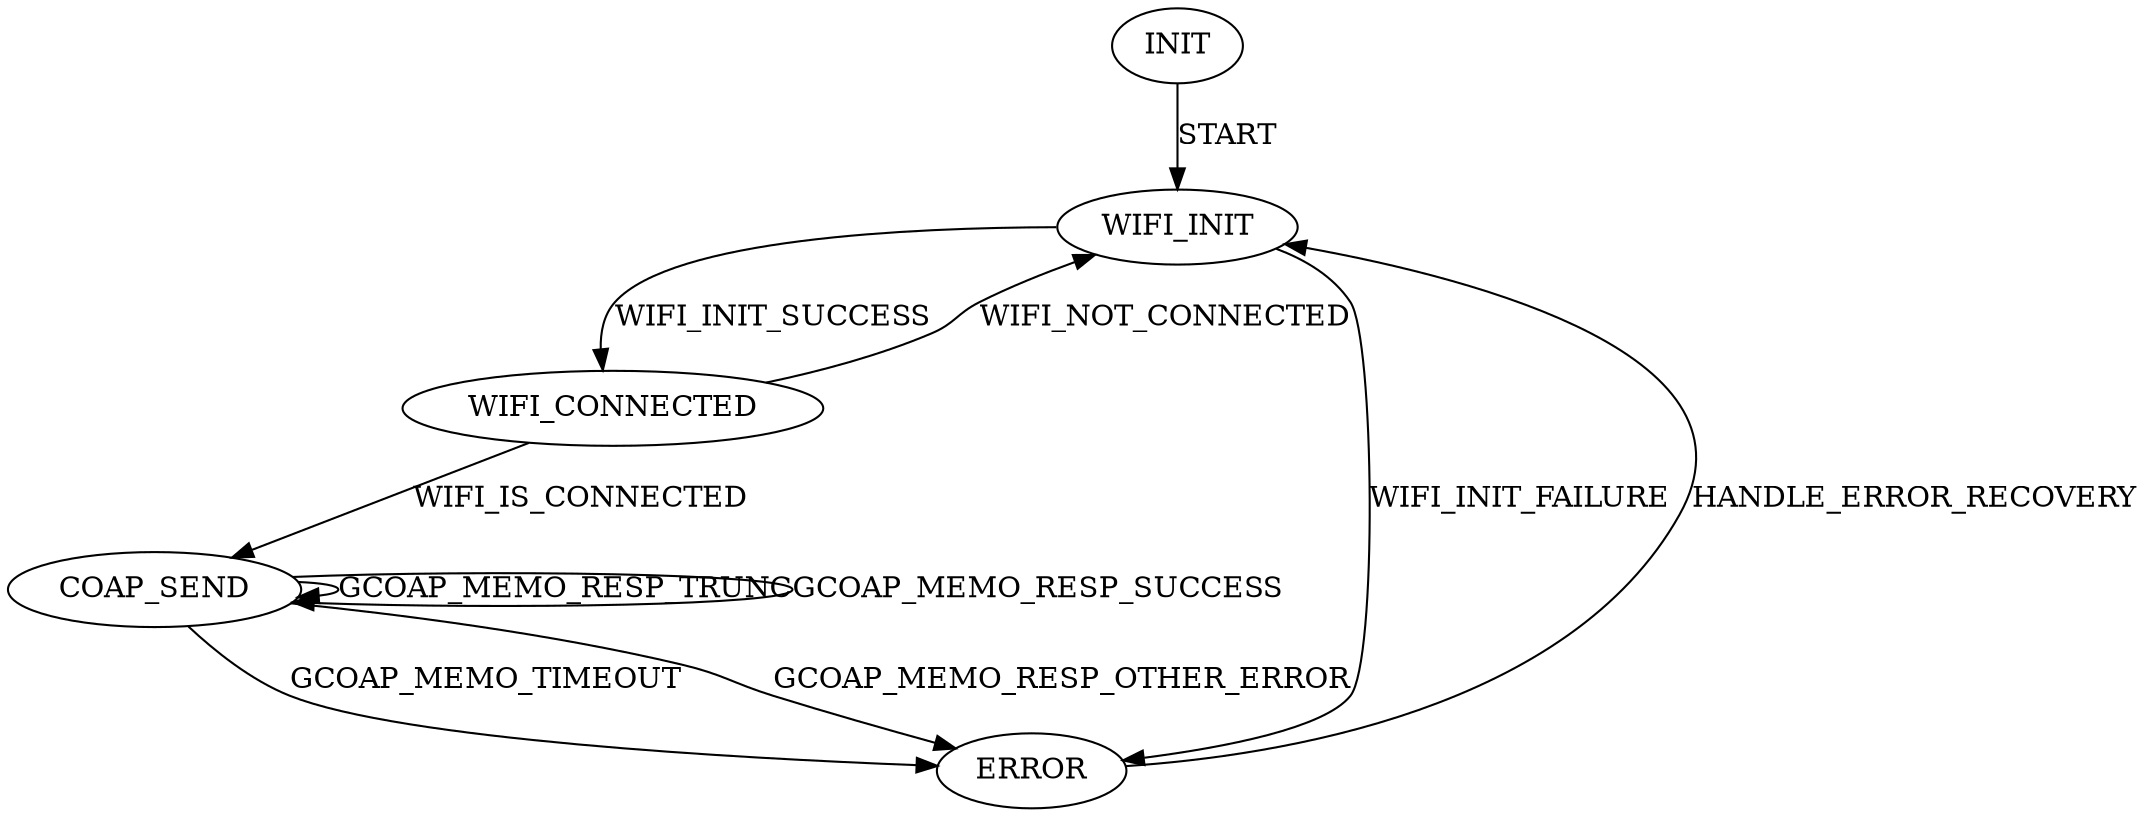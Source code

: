 // FSM
digraph {
	INIT [label=INIT]
	INIT -> WIFI_INIT [label=START]
	WIFI_INIT [label=WIFI_INIT]
	WIFI_INIT -> WIFI_CONNECTED [label=WIFI_INIT_SUCCESS]
	WIFI_INIT -> ERROR [label=WIFI_INIT_FAILURE]
	WIFI_CONNECTED [label=WIFI_CONNECTED]
	WIFI_CONNECTED -> COAP_SEND [label=WIFI_IS_CONNECTED]
	WIFI_CONNECTED -> WIFI_INIT [label=WIFI_NOT_CONNECTED]
	COAP_SEND [label=COAP_SEND]
	COAP_SEND -> ERROR [label=GCOAP_MEMO_TIMEOUT]
	COAP_SEND -> COAP_SEND [label=GCOAP_MEMO_RESP_TRUNC]
	COAP_SEND -> ERROR [label=GCOAP_MEMO_RESP_OTHER_ERROR]
	COAP_SEND -> COAP_SEND [label=GCOAP_MEMO_RESP_SUCCESS]
	ERROR [label=ERROR]
	ERROR -> WIFI_INIT [label=HANDLE_ERROR_RECOVERY]
}
